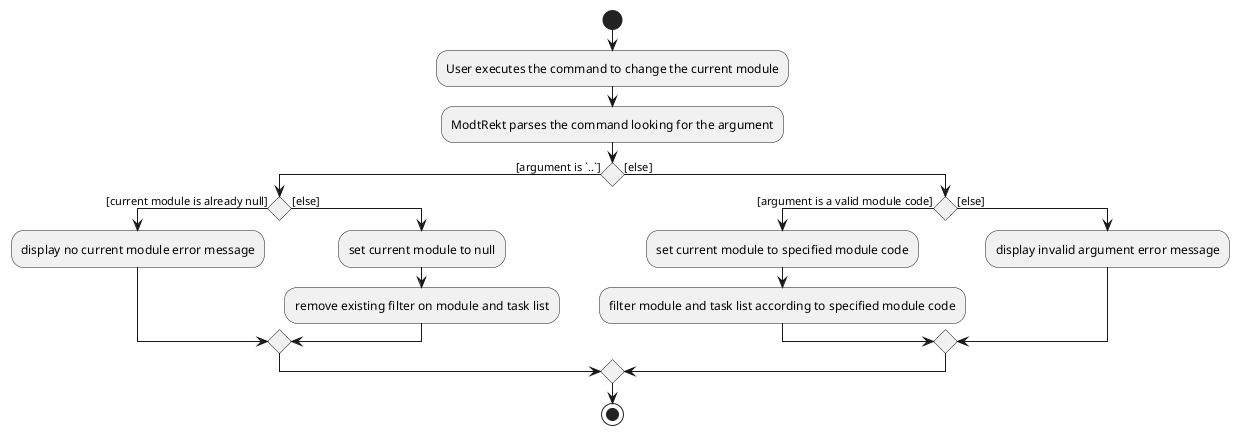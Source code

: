 @startuml
start
:User executes the command to change the current module;
:ModtRekt parses the command looking for the argument;

'Since the beta syntax does not support placing the condition outside the
'diamond we place it as the true branch instead.

if () then ([argument is `..`])
    if () then ([current module is already null])
        :display no current module error message;
    else ([else])
        :set current module to null;
        :remove existing filter on module and task list;
    endif
else ([else])
    if () then ([argument is a valid module code])
        :set current module to specified module code;
        :filter module and task list according to specified module code;
    else ([else])
        :display invalid argument error message;
    endif
endif
stop
@enduml
